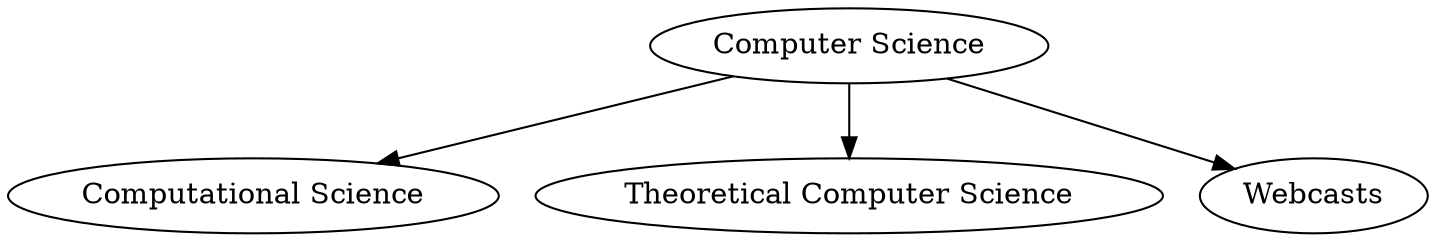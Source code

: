 digraph CS{
	computer_science[label="Computer Science",url="http://en.wikipedia.org/wiki/Computer_science"]
	computational_science[label="Computational Science",url="http://en.wikipedia.org/wiki/Computational_science"]
	theoretical_computer_science[label="Theoretical Computer Science",url="http://en.wikipedia.org/wiki/Theoretical_computer_science"]
	webcasts[label="Webcasts", url="http://www.lecturefox.com/computerscience/"]

	computer_science -> computational_science //rich; come back to this later.
	computer_science -> theoretical_computer_science
	computer_science -> webcasts // i goofed off today :)
}
